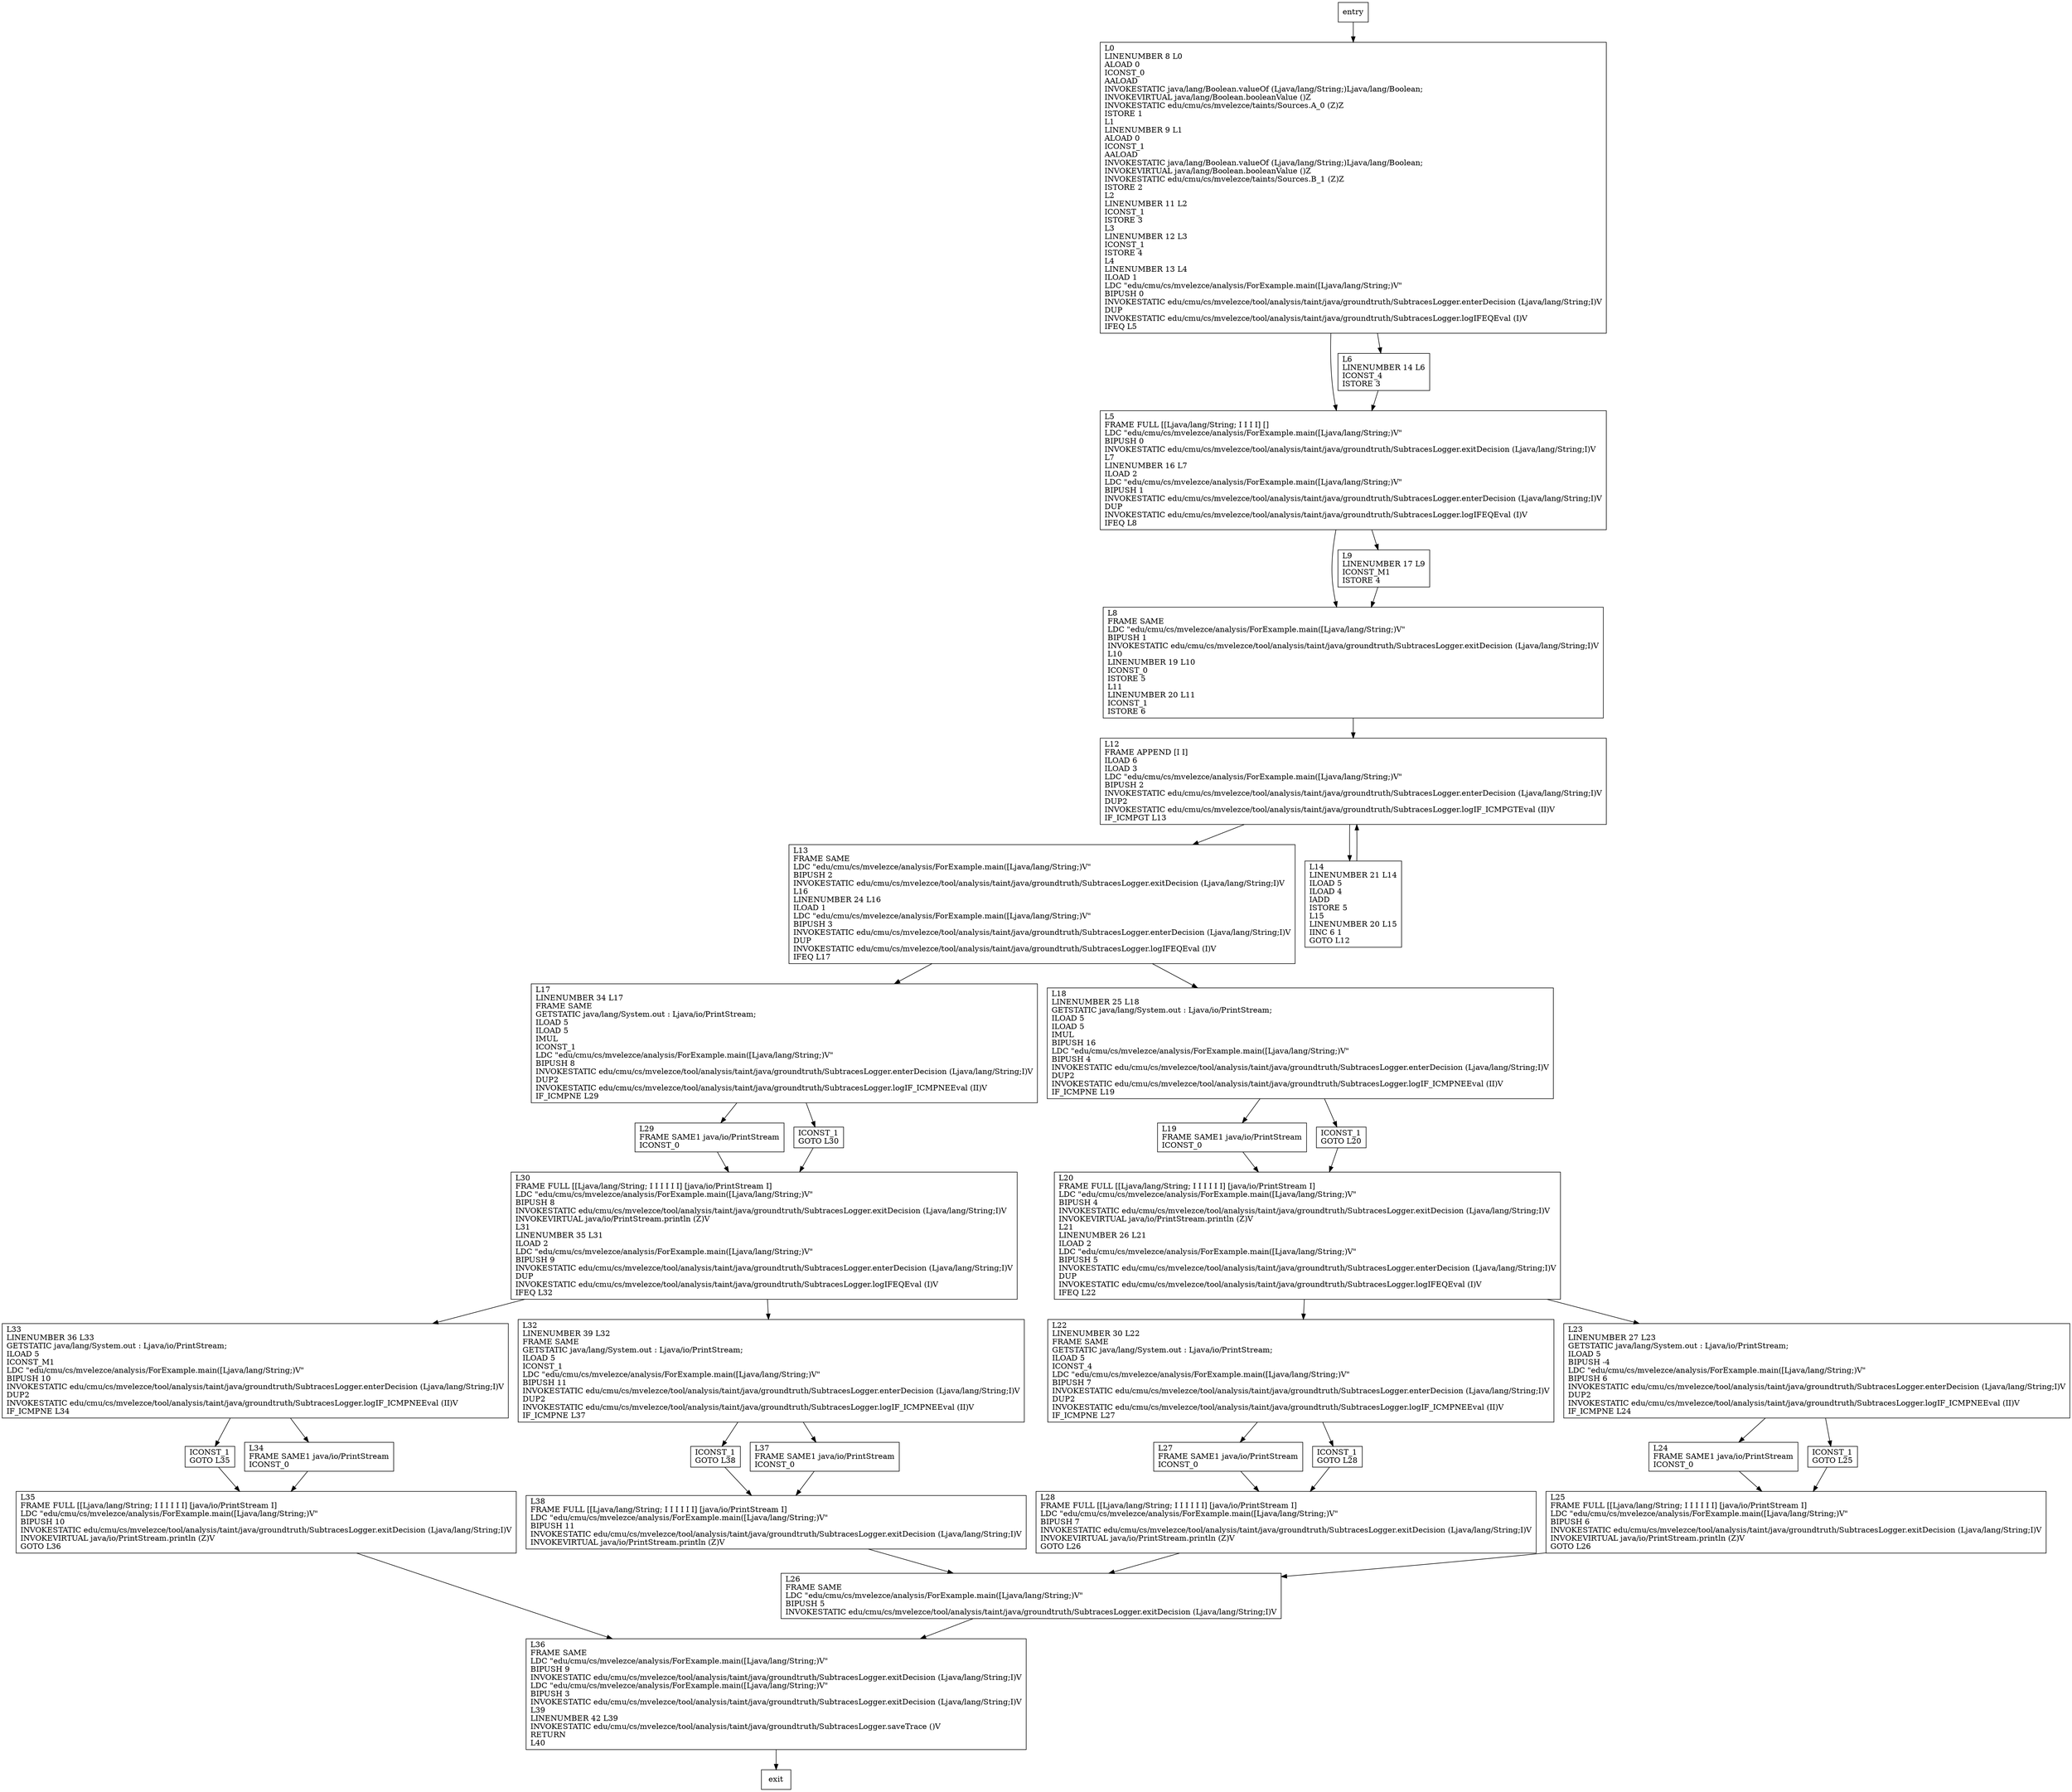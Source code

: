 digraph main {
node [shape=record];
1441936181 [label="L33\lLINENUMBER 36 L33\lGETSTATIC java/lang/System.out : Ljava/io/PrintStream;\lILOAD 5\lICONST_M1\lLDC \"edu/cmu/cs/mvelezce/analysis/ForExample.main([Ljava/lang/String;)V\"\lBIPUSH 10\lINVOKESTATIC edu/cmu/cs/mvelezce/tool/analysis/taint/java/groundtruth/SubtracesLogger.enterDecision (Ljava/lang/String;I)V\lDUP2\lINVOKESTATIC edu/cmu/cs/mvelezce/tool/analysis/taint/java/groundtruth/SubtracesLogger.logIF_ICMPNEEval (II)V\lIF_ICMPNE L34\l"];
19873741 [label="L27\lFRAME SAME1 java/io/PrintStream\lICONST_0\l"];
308976247 [label="L38\lFRAME FULL [[Ljava/lang/String; I I I I I I] [java/io/PrintStream I]\lLDC \"edu/cmu/cs/mvelezce/analysis/ForExample.main([Ljava/lang/String;)V\"\lBIPUSH 11\lINVOKESTATIC edu/cmu/cs/mvelezce/tool/analysis/taint/java/groundtruth/SubtracesLogger.exitDecision (Ljava/lang/String;I)V\lINVOKEVIRTUAL java/io/PrintStream.println (Z)V\l"];
1653997783 [label="L30\lFRAME FULL [[Ljava/lang/String; I I I I I I] [java/io/PrintStream I]\lLDC \"edu/cmu/cs/mvelezce/analysis/ForExample.main([Ljava/lang/String;)V\"\lBIPUSH 8\lINVOKESTATIC edu/cmu/cs/mvelezce/tool/analysis/taint/java/groundtruth/SubtracesLogger.exitDecision (Ljava/lang/String;I)V\lINVOKEVIRTUAL java/io/PrintStream.println (Z)V\lL31\lLINENUMBER 35 L31\lILOAD 2\lLDC \"edu/cmu/cs/mvelezce/analysis/ForExample.main([Ljava/lang/String;)V\"\lBIPUSH 9\lINVOKESTATIC edu/cmu/cs/mvelezce/tool/analysis/taint/java/groundtruth/SubtracesLogger.enterDecision (Ljava/lang/String;I)V\lDUP\lINVOKESTATIC edu/cmu/cs/mvelezce/tool/analysis/taint/java/groundtruth/SubtracesLogger.logIFEQEval (I)V\lIFEQ L32\l"];
317455149 [label="L29\lFRAME SAME1 java/io/PrintStream\lICONST_0\l"];
864254932 [label="ICONST_1\lGOTO L35\l"];
508317658 [label="L8\lFRAME SAME\lLDC \"edu/cmu/cs/mvelezce/analysis/ForExample.main([Ljava/lang/String;)V\"\lBIPUSH 1\lINVOKESTATIC edu/cmu/cs/mvelezce/tool/analysis/taint/java/groundtruth/SubtracesLogger.exitDecision (Ljava/lang/String;I)V\lL10\lLINENUMBER 19 L10\lICONST_0\lISTORE 5\lL11\lLINENUMBER 20 L11\lICONST_1\lISTORE 6\l"];
2078175306 [label="ICONST_1\lGOTO L28\l"];
1000469870 [label="L19\lFRAME SAME1 java/io/PrintStream\lICONST_0\l"];
1256578496 [label="L13\lFRAME SAME\lLDC \"edu/cmu/cs/mvelezce/analysis/ForExample.main([Ljava/lang/String;)V\"\lBIPUSH 2\lINVOKESTATIC edu/cmu/cs/mvelezce/tool/analysis/taint/java/groundtruth/SubtracesLogger.exitDecision (Ljava/lang/String;I)V\lL16\lLINENUMBER 24 L16\lILOAD 1\lLDC \"edu/cmu/cs/mvelezce/analysis/ForExample.main([Ljava/lang/String;)V\"\lBIPUSH 3\lINVOKESTATIC edu/cmu/cs/mvelezce/tool/analysis/taint/java/groundtruth/SubtracesLogger.enterDecision (Ljava/lang/String;I)V\lDUP\lINVOKESTATIC edu/cmu/cs/mvelezce/tool/analysis/taint/java/groundtruth/SubtracesLogger.logIFEQEval (I)V\lIFEQ L17\l"];
2005408634 [label="L22\lLINENUMBER 30 L22\lFRAME SAME\lGETSTATIC java/lang/System.out : Ljava/io/PrintStream;\lILOAD 5\lICONST_4\lLDC \"edu/cmu/cs/mvelezce/analysis/ForExample.main([Ljava/lang/String;)V\"\lBIPUSH 7\lINVOKESTATIC edu/cmu/cs/mvelezce/tool/analysis/taint/java/groundtruth/SubtracesLogger.enterDecision (Ljava/lang/String;I)V\lDUP2\lINVOKESTATIC edu/cmu/cs/mvelezce/tool/analysis/taint/java/groundtruth/SubtracesLogger.logIF_ICMPNEEval (II)V\lIF_ICMPNE L27\l"];
403542410 [label="L32\lLINENUMBER 39 L32\lFRAME SAME\lGETSTATIC java/lang/System.out : Ljava/io/PrintStream;\lILOAD 5\lICONST_1\lLDC \"edu/cmu/cs/mvelezce/analysis/ForExample.main([Ljava/lang/String;)V\"\lBIPUSH 11\lINVOKESTATIC edu/cmu/cs/mvelezce/tool/analysis/taint/java/groundtruth/SubtracesLogger.enterDecision (Ljava/lang/String;I)V\lDUP2\lINVOKESTATIC edu/cmu/cs/mvelezce/tool/analysis/taint/java/groundtruth/SubtracesLogger.logIF_ICMPNEEval (II)V\lIF_ICMPNE L37\l"];
355731896 [label="L35\lFRAME FULL [[Ljava/lang/String; I I I I I I] [java/io/PrintStream I]\lLDC \"edu/cmu/cs/mvelezce/analysis/ForExample.main([Ljava/lang/String;)V\"\lBIPUSH 10\lINVOKESTATIC edu/cmu/cs/mvelezce/tool/analysis/taint/java/groundtruth/SubtracesLogger.exitDecision (Ljava/lang/String;I)V\lINVOKEVIRTUAL java/io/PrintStream.println (Z)V\lGOTO L36\l"];
1017560321 [label="L0\lLINENUMBER 8 L0\lALOAD 0\lICONST_0\lAALOAD\lINVOKESTATIC java/lang/Boolean.valueOf (Ljava/lang/String;)Ljava/lang/Boolean;\lINVOKEVIRTUAL java/lang/Boolean.booleanValue ()Z\lINVOKESTATIC edu/cmu/cs/mvelezce/taints/Sources.A_0 (Z)Z\lISTORE 1\lL1\lLINENUMBER 9 L1\lALOAD 0\lICONST_1\lAALOAD\lINVOKESTATIC java/lang/Boolean.valueOf (Ljava/lang/String;)Ljava/lang/Boolean;\lINVOKEVIRTUAL java/lang/Boolean.booleanValue ()Z\lINVOKESTATIC edu/cmu/cs/mvelezce/taints/Sources.B_1 (Z)Z\lISTORE 2\lL2\lLINENUMBER 11 L2\lICONST_1\lISTORE 3\lL3\lLINENUMBER 12 L3\lICONST_1\lISTORE 4\lL4\lLINENUMBER 13 L4\lILOAD 1\lLDC \"edu/cmu/cs/mvelezce/analysis/ForExample.main([Ljava/lang/String;)V\"\lBIPUSH 0\lINVOKESTATIC edu/cmu/cs/mvelezce/tool/analysis/taint/java/groundtruth/SubtracesLogger.enterDecision (Ljava/lang/String;I)V\lDUP\lINVOKESTATIC edu/cmu/cs/mvelezce/tool/analysis/taint/java/groundtruth/SubtracesLogger.logIFEQEval (I)V\lIFEQ L5\l"];
1360788400 [label="ICONST_1\lGOTO L38\l"];
448763162 [label="ICONST_1\lGOTO L30\l"];
1841489011 [label="L28\lFRAME FULL [[Ljava/lang/String; I I I I I I] [java/io/PrintStream I]\lLDC \"edu/cmu/cs/mvelezce/analysis/ForExample.main([Ljava/lang/String;)V\"\lBIPUSH 7\lINVOKESTATIC edu/cmu/cs/mvelezce/tool/analysis/taint/java/groundtruth/SubtracesLogger.exitDecision (Ljava/lang/String;I)V\lINVOKEVIRTUAL java/io/PrintStream.println (Z)V\lGOTO L26\l"];
1504475129 [label="L23\lLINENUMBER 27 L23\lGETSTATIC java/lang/System.out : Ljava/io/PrintStream;\lILOAD 5\lBIPUSH -4\lLDC \"edu/cmu/cs/mvelezce/analysis/ForExample.main([Ljava/lang/String;)V\"\lBIPUSH 6\lINVOKESTATIC edu/cmu/cs/mvelezce/tool/analysis/taint/java/groundtruth/SubtracesLogger.enterDecision (Ljava/lang/String;I)V\lDUP2\lINVOKESTATIC edu/cmu/cs/mvelezce/tool/analysis/taint/java/groundtruth/SubtracesLogger.logIF_ICMPNEEval (II)V\lIF_ICMPNE L24\l"];
1598961818 [label="ICONST_1\lGOTO L20\l"];
1838342951 [label="L24\lFRAME SAME1 java/io/PrintStream\lICONST_0\l"];
1640056267 [label="L34\lFRAME SAME1 java/io/PrintStream\lICONST_0\l"];
112536128 [label="L5\lFRAME FULL [[Ljava/lang/String; I I I I] []\lLDC \"edu/cmu/cs/mvelezce/analysis/ForExample.main([Ljava/lang/String;)V\"\lBIPUSH 0\lINVOKESTATIC edu/cmu/cs/mvelezce/tool/analysis/taint/java/groundtruth/SubtracesLogger.exitDecision (Ljava/lang/String;I)V\lL7\lLINENUMBER 16 L7\lILOAD 2\lLDC \"edu/cmu/cs/mvelezce/analysis/ForExample.main([Ljava/lang/String;)V\"\lBIPUSH 1\lINVOKESTATIC edu/cmu/cs/mvelezce/tool/analysis/taint/java/groundtruth/SubtracesLogger.enterDecision (Ljava/lang/String;I)V\lDUP\lINVOKESTATIC edu/cmu/cs/mvelezce/tool/analysis/taint/java/groundtruth/SubtracesLogger.logIFEQEval (I)V\lIFEQ L8\l"];
794358930 [label="L12\lFRAME APPEND [I I]\lILOAD 6\lILOAD 3\lLDC \"edu/cmu/cs/mvelezce/analysis/ForExample.main([Ljava/lang/String;)V\"\lBIPUSH 2\lINVOKESTATIC edu/cmu/cs/mvelezce/tool/analysis/taint/java/groundtruth/SubtracesLogger.enterDecision (Ljava/lang/String;I)V\lDUP2\lINVOKESTATIC edu/cmu/cs/mvelezce/tool/analysis/taint/java/groundtruth/SubtracesLogger.logIF_ICMPGTEval (II)V\lIF_ICMPGT L13\l"];
1589635066 [label="L17\lLINENUMBER 34 L17\lFRAME SAME\lGETSTATIC java/lang/System.out : Ljava/io/PrintStream;\lILOAD 5\lILOAD 5\lIMUL\lICONST_1\lLDC \"edu/cmu/cs/mvelezce/analysis/ForExample.main([Ljava/lang/String;)V\"\lBIPUSH 8\lINVOKESTATIC edu/cmu/cs/mvelezce/tool/analysis/taint/java/groundtruth/SubtracesLogger.enterDecision (Ljava/lang/String;I)V\lDUP2\lINVOKESTATIC edu/cmu/cs/mvelezce/tool/analysis/taint/java/groundtruth/SubtracesLogger.logIF_ICMPNEEval (II)V\lIF_ICMPNE L29\l"];
1098372130 [label="L25\lFRAME FULL [[Ljava/lang/String; I I I I I I] [java/io/PrintStream I]\lLDC \"edu/cmu/cs/mvelezce/analysis/ForExample.main([Ljava/lang/String;)V\"\lBIPUSH 6\lINVOKESTATIC edu/cmu/cs/mvelezce/tool/analysis/taint/java/groundtruth/SubtracesLogger.exitDecision (Ljava/lang/String;I)V\lINVOKEVIRTUAL java/io/PrintStream.println (Z)V\lGOTO L26\l"];
1523416348 [label="L6\lLINENUMBER 14 L6\lICONST_4\lISTORE 3\l"];
1453962850 [label="L20\lFRAME FULL [[Ljava/lang/String; I I I I I I] [java/io/PrintStream I]\lLDC \"edu/cmu/cs/mvelezce/analysis/ForExample.main([Ljava/lang/String;)V\"\lBIPUSH 4\lINVOKESTATIC edu/cmu/cs/mvelezce/tool/analysis/taint/java/groundtruth/SubtracesLogger.exitDecision (Ljava/lang/String;I)V\lINVOKEVIRTUAL java/io/PrintStream.println (Z)V\lL21\lLINENUMBER 26 L21\lILOAD 2\lLDC \"edu/cmu/cs/mvelezce/analysis/ForExample.main([Ljava/lang/String;)V\"\lBIPUSH 5\lINVOKESTATIC edu/cmu/cs/mvelezce/tool/analysis/taint/java/groundtruth/SubtracesLogger.enterDecision (Ljava/lang/String;I)V\lDUP\lINVOKESTATIC edu/cmu/cs/mvelezce/tool/analysis/taint/java/groundtruth/SubtracesLogger.logIFEQEval (I)V\lIFEQ L22\l"];
9452563 [label="L14\lLINENUMBER 21 L14\lILOAD 5\lILOAD 4\lIADD\lISTORE 5\lL15\lLINENUMBER 20 L15\lIINC 6 1\lGOTO L12\l"];
2045671324 [label="L37\lFRAME SAME1 java/io/PrintStream\lICONST_0\l"];
395028127 [label="L9\lLINENUMBER 17 L9\lICONST_M1\lISTORE 4\l"];
1980973649 [label="ICONST_1\lGOTO L25\l"];
703496564 [label="L36\lFRAME SAME\lLDC \"edu/cmu/cs/mvelezce/analysis/ForExample.main([Ljava/lang/String;)V\"\lBIPUSH 9\lINVOKESTATIC edu/cmu/cs/mvelezce/tool/analysis/taint/java/groundtruth/SubtracesLogger.exitDecision (Ljava/lang/String;I)V\lLDC \"edu/cmu/cs/mvelezce/analysis/ForExample.main([Ljava/lang/String;)V\"\lBIPUSH 3\lINVOKESTATIC edu/cmu/cs/mvelezce/tool/analysis/taint/java/groundtruth/SubtracesLogger.exitDecision (Ljava/lang/String;I)V\lL39\lLINENUMBER 42 L39\lINVOKESTATIC edu/cmu/cs/mvelezce/tool/analysis/taint/java/groundtruth/SubtracesLogger.saveTrace ()V\lRETURN\lL40\l"];
917203417 [label="L18\lLINENUMBER 25 L18\lGETSTATIC java/lang/System.out : Ljava/io/PrintStream;\lILOAD 5\lILOAD 5\lIMUL\lBIPUSH 16\lLDC \"edu/cmu/cs/mvelezce/analysis/ForExample.main([Ljava/lang/String;)V\"\lBIPUSH 4\lINVOKESTATIC edu/cmu/cs/mvelezce/tool/analysis/taint/java/groundtruth/SubtracesLogger.enterDecision (Ljava/lang/String;I)V\lDUP2\lINVOKESTATIC edu/cmu/cs/mvelezce/tool/analysis/taint/java/groundtruth/SubtracesLogger.logIF_ICMPNEEval (II)V\lIF_ICMPNE L19\l"];
665204811 [label="L26\lFRAME SAME\lLDC \"edu/cmu/cs/mvelezce/analysis/ForExample.main([Ljava/lang/String;)V\"\lBIPUSH 5\lINVOKESTATIC edu/cmu/cs/mvelezce/tool/analysis/taint/java/groundtruth/SubtracesLogger.exitDecision (Ljava/lang/String;I)V\l"];
entry;
exit;
1441936181 -> 1640056267;
1441936181 -> 864254932;
19873741 -> 1841489011;
308976247 -> 665204811;
1653997783 -> 1441936181;
1653997783 -> 403542410;
317455149 -> 1653997783;
864254932 -> 355731896;
508317658 -> 794358930;
2078175306 -> 1841489011;
1000469870 -> 1453962850;
1256578496 -> 1589635066;
1256578496 -> 917203417;
2005408634 -> 19873741;
2005408634 -> 2078175306;
403542410 -> 1360788400;
403542410 -> 2045671324;
355731896 -> 703496564;
1017560321 -> 112536128;
1017560321 -> 1523416348;
1360788400 -> 308976247;
448763162 -> 1653997783;
1841489011 -> 665204811;
1504475129 -> 1838342951;
1504475129 -> 1980973649;
1598961818 -> 1453962850;
1838342951 -> 1098372130;
1640056267 -> 355731896;
entry -> 1017560321;
112536128 -> 395028127;
112536128 -> 508317658;
794358930 -> 1256578496;
794358930 -> 9452563;
1589635066 -> 317455149;
1589635066 -> 448763162;
1098372130 -> 665204811;
1523416348 -> 112536128;
1453962850 -> 2005408634;
1453962850 -> 1504475129;
9452563 -> 794358930;
2045671324 -> 308976247;
395028127 -> 508317658;
1980973649 -> 1098372130;
703496564 -> exit;
917203417 -> 1598961818;
917203417 -> 1000469870;
665204811 -> 703496564;
}
